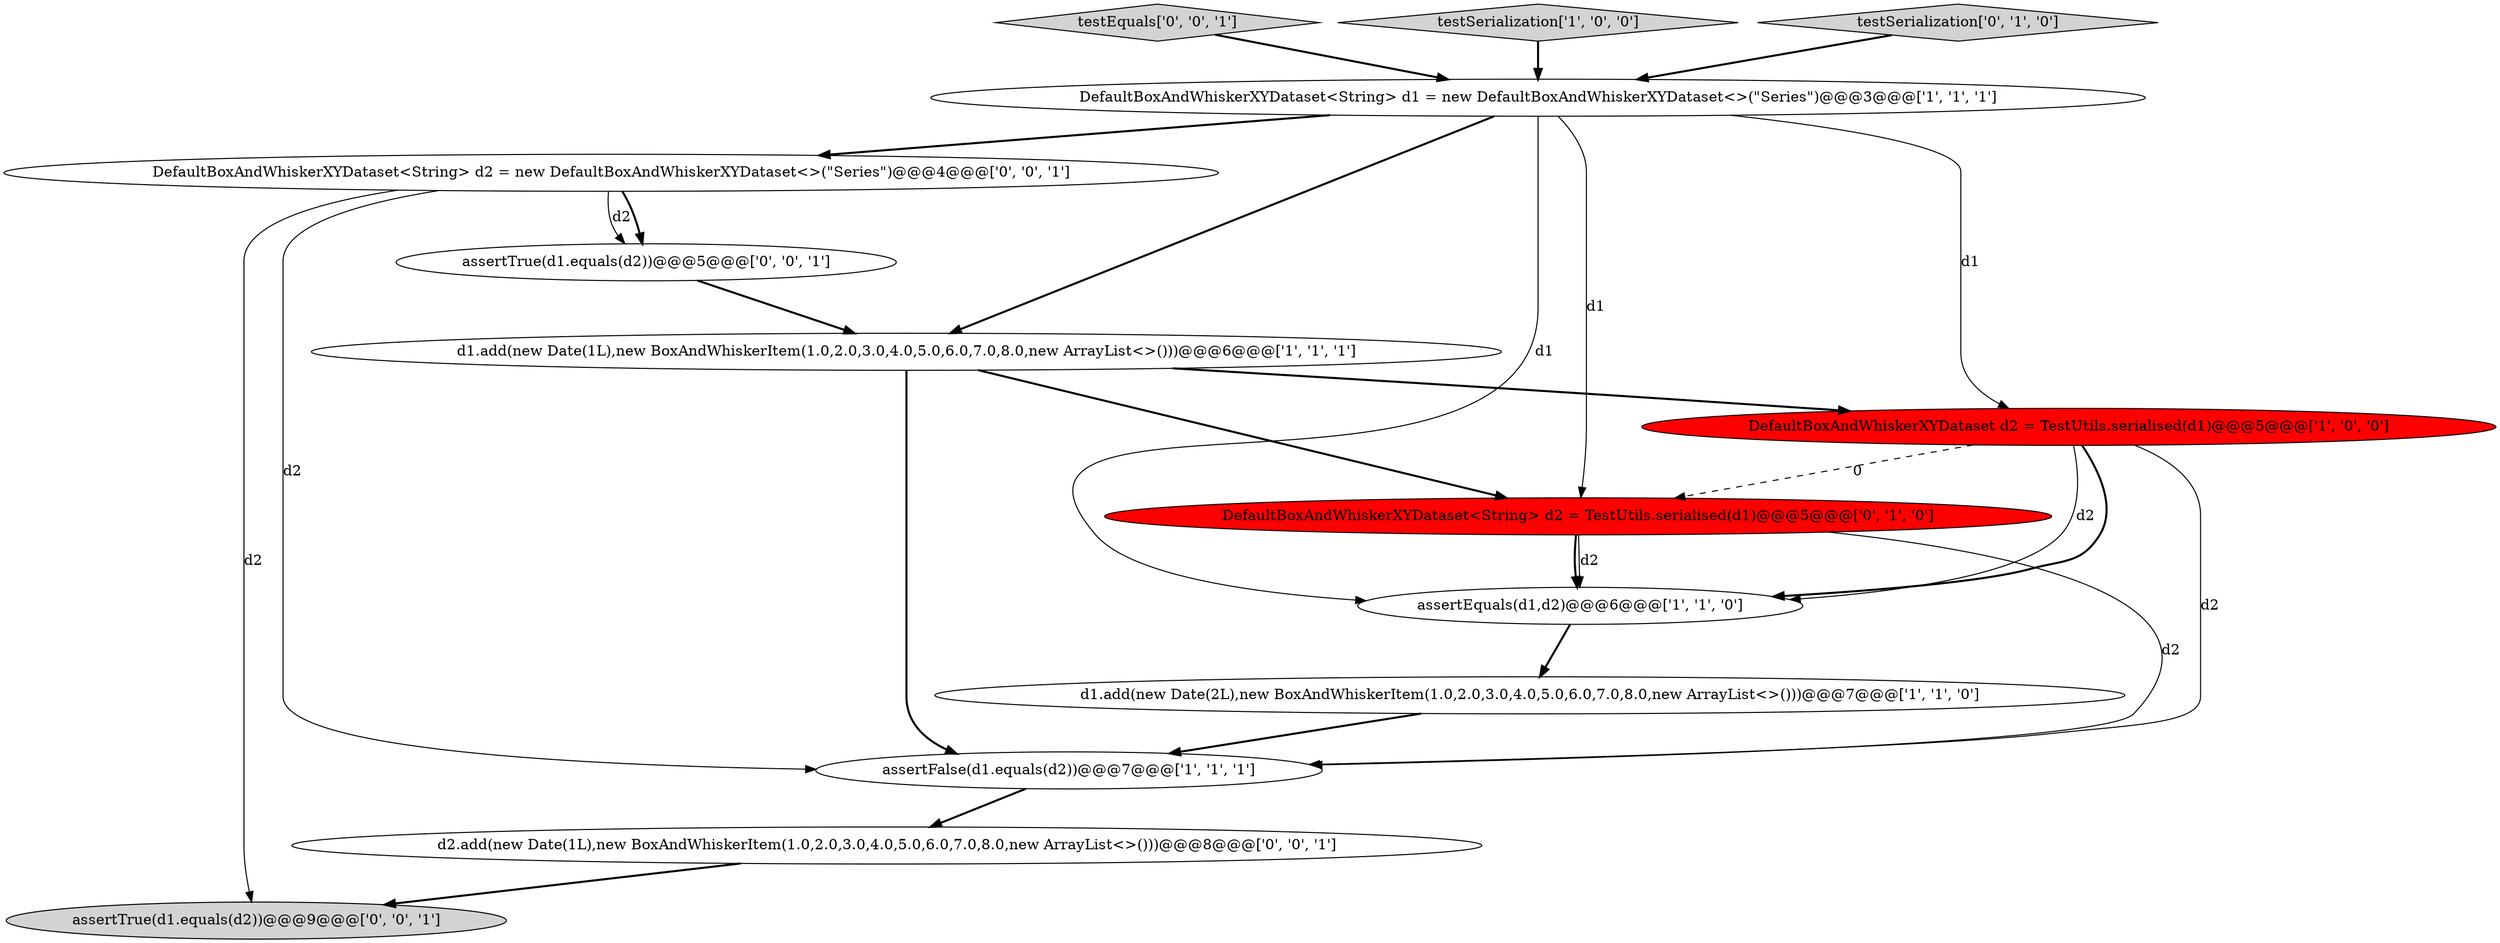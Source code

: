 digraph {
9 [style = filled, label = "assertTrue(d1.equals(d2))@@@5@@@['0', '0', '1']", fillcolor = white, shape = ellipse image = "AAA0AAABBB3BBB"];
11 [style = filled, label = "testEquals['0', '0', '1']", fillcolor = lightgray, shape = diamond image = "AAA0AAABBB3BBB"];
1 [style = filled, label = "testSerialization['1', '0', '0']", fillcolor = lightgray, shape = diamond image = "AAA0AAABBB1BBB"];
13 [style = filled, label = "assertTrue(d1.equals(d2))@@@9@@@['0', '0', '1']", fillcolor = lightgray, shape = ellipse image = "AAA0AAABBB3BBB"];
10 [style = filled, label = "DefaultBoxAndWhiskerXYDataset<String> d2 = new DefaultBoxAndWhiskerXYDataset<>(\"Series\")@@@4@@@['0', '0', '1']", fillcolor = white, shape = ellipse image = "AAA0AAABBB3BBB"];
6 [style = filled, label = "d1.add(new Date(1L),new BoxAndWhiskerItem(1.0,2.0,3.0,4.0,5.0,6.0,7.0,8.0,new ArrayList<>()))@@@6@@@['1', '1', '1']", fillcolor = white, shape = ellipse image = "AAA0AAABBB1BBB"];
2 [style = filled, label = "d1.add(new Date(2L),new BoxAndWhiskerItem(1.0,2.0,3.0,4.0,5.0,6.0,7.0,8.0,new ArrayList<>()))@@@7@@@['1', '1', '0']", fillcolor = white, shape = ellipse image = "AAA0AAABBB1BBB"];
5 [style = filled, label = "assertEquals(d1,d2)@@@6@@@['1', '1', '0']", fillcolor = white, shape = ellipse image = "AAA0AAABBB1BBB"];
3 [style = filled, label = "DefaultBoxAndWhiskerXYDataset<String> d1 = new DefaultBoxAndWhiskerXYDataset<>(\"Series\")@@@3@@@['1', '1', '1']", fillcolor = white, shape = ellipse image = "AAA0AAABBB1BBB"];
7 [style = filled, label = "DefaultBoxAndWhiskerXYDataset<String> d2 = TestUtils.serialised(d1)@@@5@@@['0', '1', '0']", fillcolor = red, shape = ellipse image = "AAA1AAABBB2BBB"];
8 [style = filled, label = "testSerialization['0', '1', '0']", fillcolor = lightgray, shape = diamond image = "AAA0AAABBB2BBB"];
4 [style = filled, label = "assertFalse(d1.equals(d2))@@@7@@@['1', '1', '1']", fillcolor = white, shape = ellipse image = "AAA0AAABBB1BBB"];
12 [style = filled, label = "d2.add(new Date(1L),new BoxAndWhiskerItem(1.0,2.0,3.0,4.0,5.0,6.0,7.0,8.0,new ArrayList<>()))@@@8@@@['0', '0', '1']", fillcolor = white, shape = ellipse image = "AAA0AAABBB3BBB"];
0 [style = filled, label = "DefaultBoxAndWhiskerXYDataset d2 = TestUtils.serialised(d1)@@@5@@@['1', '0', '0']", fillcolor = red, shape = ellipse image = "AAA1AAABBB1BBB"];
10->4 [style = solid, label="d2"];
0->5 [style = solid, label="d2"];
8->3 [style = bold, label=""];
1->3 [style = bold, label=""];
3->6 [style = bold, label=""];
10->13 [style = solid, label="d2"];
6->0 [style = bold, label=""];
2->4 [style = bold, label=""];
0->4 [style = solid, label="d2"];
9->6 [style = bold, label=""];
3->10 [style = bold, label=""];
6->4 [style = bold, label=""];
12->13 [style = bold, label=""];
5->2 [style = bold, label=""];
7->5 [style = bold, label=""];
3->7 [style = solid, label="d1"];
10->9 [style = solid, label="d2"];
7->4 [style = solid, label="d2"];
11->3 [style = bold, label=""];
7->5 [style = solid, label="d2"];
4->12 [style = bold, label=""];
3->5 [style = solid, label="d1"];
10->9 [style = bold, label=""];
3->0 [style = solid, label="d1"];
6->7 [style = bold, label=""];
0->7 [style = dashed, label="0"];
0->5 [style = bold, label=""];
}

